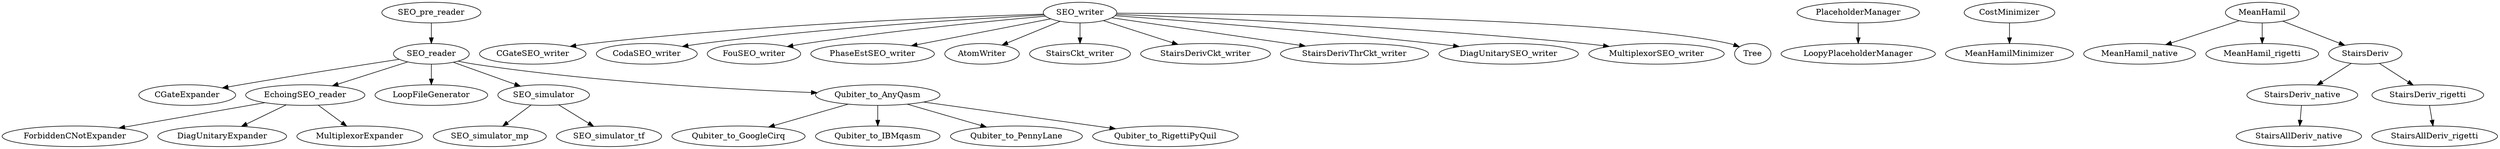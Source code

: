 strict digraph  {
SEO_reader;
CGateExpander;
SEO_writer;
CGateSEO_writer;
CodaSEO_writer;
EchoingSEO_reader;
FouSEO_writer;
LoopFileGenerator;
PlaceholderManager;
LoopyPlaceholderManager;
SEO_simulator;
SEO_simulator_mp;
SEO_pre_reader;
SEO_simulator_tf;
CostMinimizer;
MeanHamilMinimizer;
MeanHamil;
MeanHamil_native;
MeanHamil_rigetti;
PhaseEstSEO_writer;
AtomWriter;
StairsDeriv_native;
StairsAllDeriv_native;
StairsDeriv_rigetti;
StairsAllDeriv_rigetti;
StairsCkt_writer;
StairsDeriv;
StairsDerivCkt_writer;
StairsDerivThrCkt_writer;
ForbiddenCNotExpander;
Qubiter_to_AnyQasm;
Qubiter_to_GoogleCirq;
Qubiter_to_IBMqasm;
Qubiter_to_PennyLane;
Qubiter_to_RigettiPyQuil;
DiagUnitaryExpander;
DiagUnitarySEO_writer;
MultiplexorExpander;
MultiplexorSEO_writer;
Tree;
SEO_reader -> CGateExpander;
SEO_reader -> EchoingSEO_reader;
SEO_reader -> LoopFileGenerator;
SEO_reader -> SEO_simulator;
SEO_reader -> Qubiter_to_AnyQasm;
SEO_writer -> CGateSEO_writer;
SEO_writer -> CodaSEO_writer;
SEO_writer -> FouSEO_writer;
SEO_writer -> PhaseEstSEO_writer;
SEO_writer -> AtomWriter;
SEO_writer -> StairsCkt_writer;
SEO_writer -> StairsDerivCkt_writer;
SEO_writer -> StairsDerivThrCkt_writer;
SEO_writer -> DiagUnitarySEO_writer;
SEO_writer -> MultiplexorSEO_writer;
SEO_writer -> Tree;
EchoingSEO_reader -> ForbiddenCNotExpander;
EchoingSEO_reader -> DiagUnitaryExpander;
EchoingSEO_reader -> MultiplexorExpander;
PlaceholderManager -> LoopyPlaceholderManager;
SEO_simulator -> SEO_simulator_mp;
SEO_simulator -> SEO_simulator_tf;
SEO_pre_reader -> SEO_reader;
CostMinimizer -> MeanHamilMinimizer;
MeanHamil -> MeanHamil_native;
MeanHamil -> MeanHamil_rigetti;
MeanHamil -> StairsDeriv;
StairsDeriv_native -> StairsAllDeriv_native;
StairsDeriv_rigetti -> StairsAllDeriv_rigetti;
StairsDeriv -> StairsDeriv_native;
StairsDeriv -> StairsDeriv_rigetti;
Qubiter_to_AnyQasm -> Qubiter_to_GoogleCirq;
Qubiter_to_AnyQasm -> Qubiter_to_IBMqasm;
Qubiter_to_AnyQasm -> Qubiter_to_PennyLane;
Qubiter_to_AnyQasm -> Qubiter_to_RigettiPyQuil;
}
